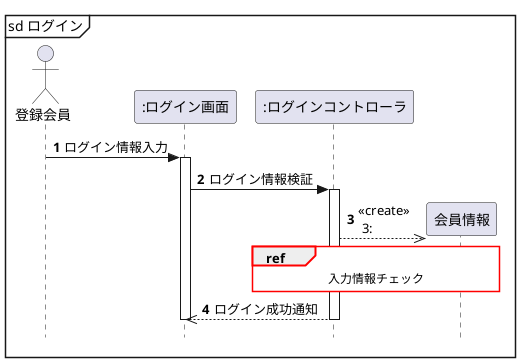 @startuml
    hide footbox
    Actor 登録会員 as member
    participant ":ログイン画面" as login
    participant ":ログインコントローラ" as control
    participant "会員情報" as entity
    'メッセージに自動で番号を降る
    autonumber
    ' 厳密なUMLに準拠する
    skinparam style strictuml
    ' refの枠線
    skinparam sequenceReferenceBorderColor red
    ' refの背景色
    skinparam sequenceReferenceBackgroundColor white
    ' skinparam sequenceReferenceHeaderBackgroundColor lightblue
    mainframe sd ログイン
    member -> login : ログイン情報入力
    activate login
        login -> control : ログイン情報検証
        activate control
            create entity
            control -->> entity :<<create>>\n 3:
            ref over control, entity
            入力情報チェック
            end ref
            login <<-- control : ログイン成功通知
        deactivate control
    deactivate login
@enduml